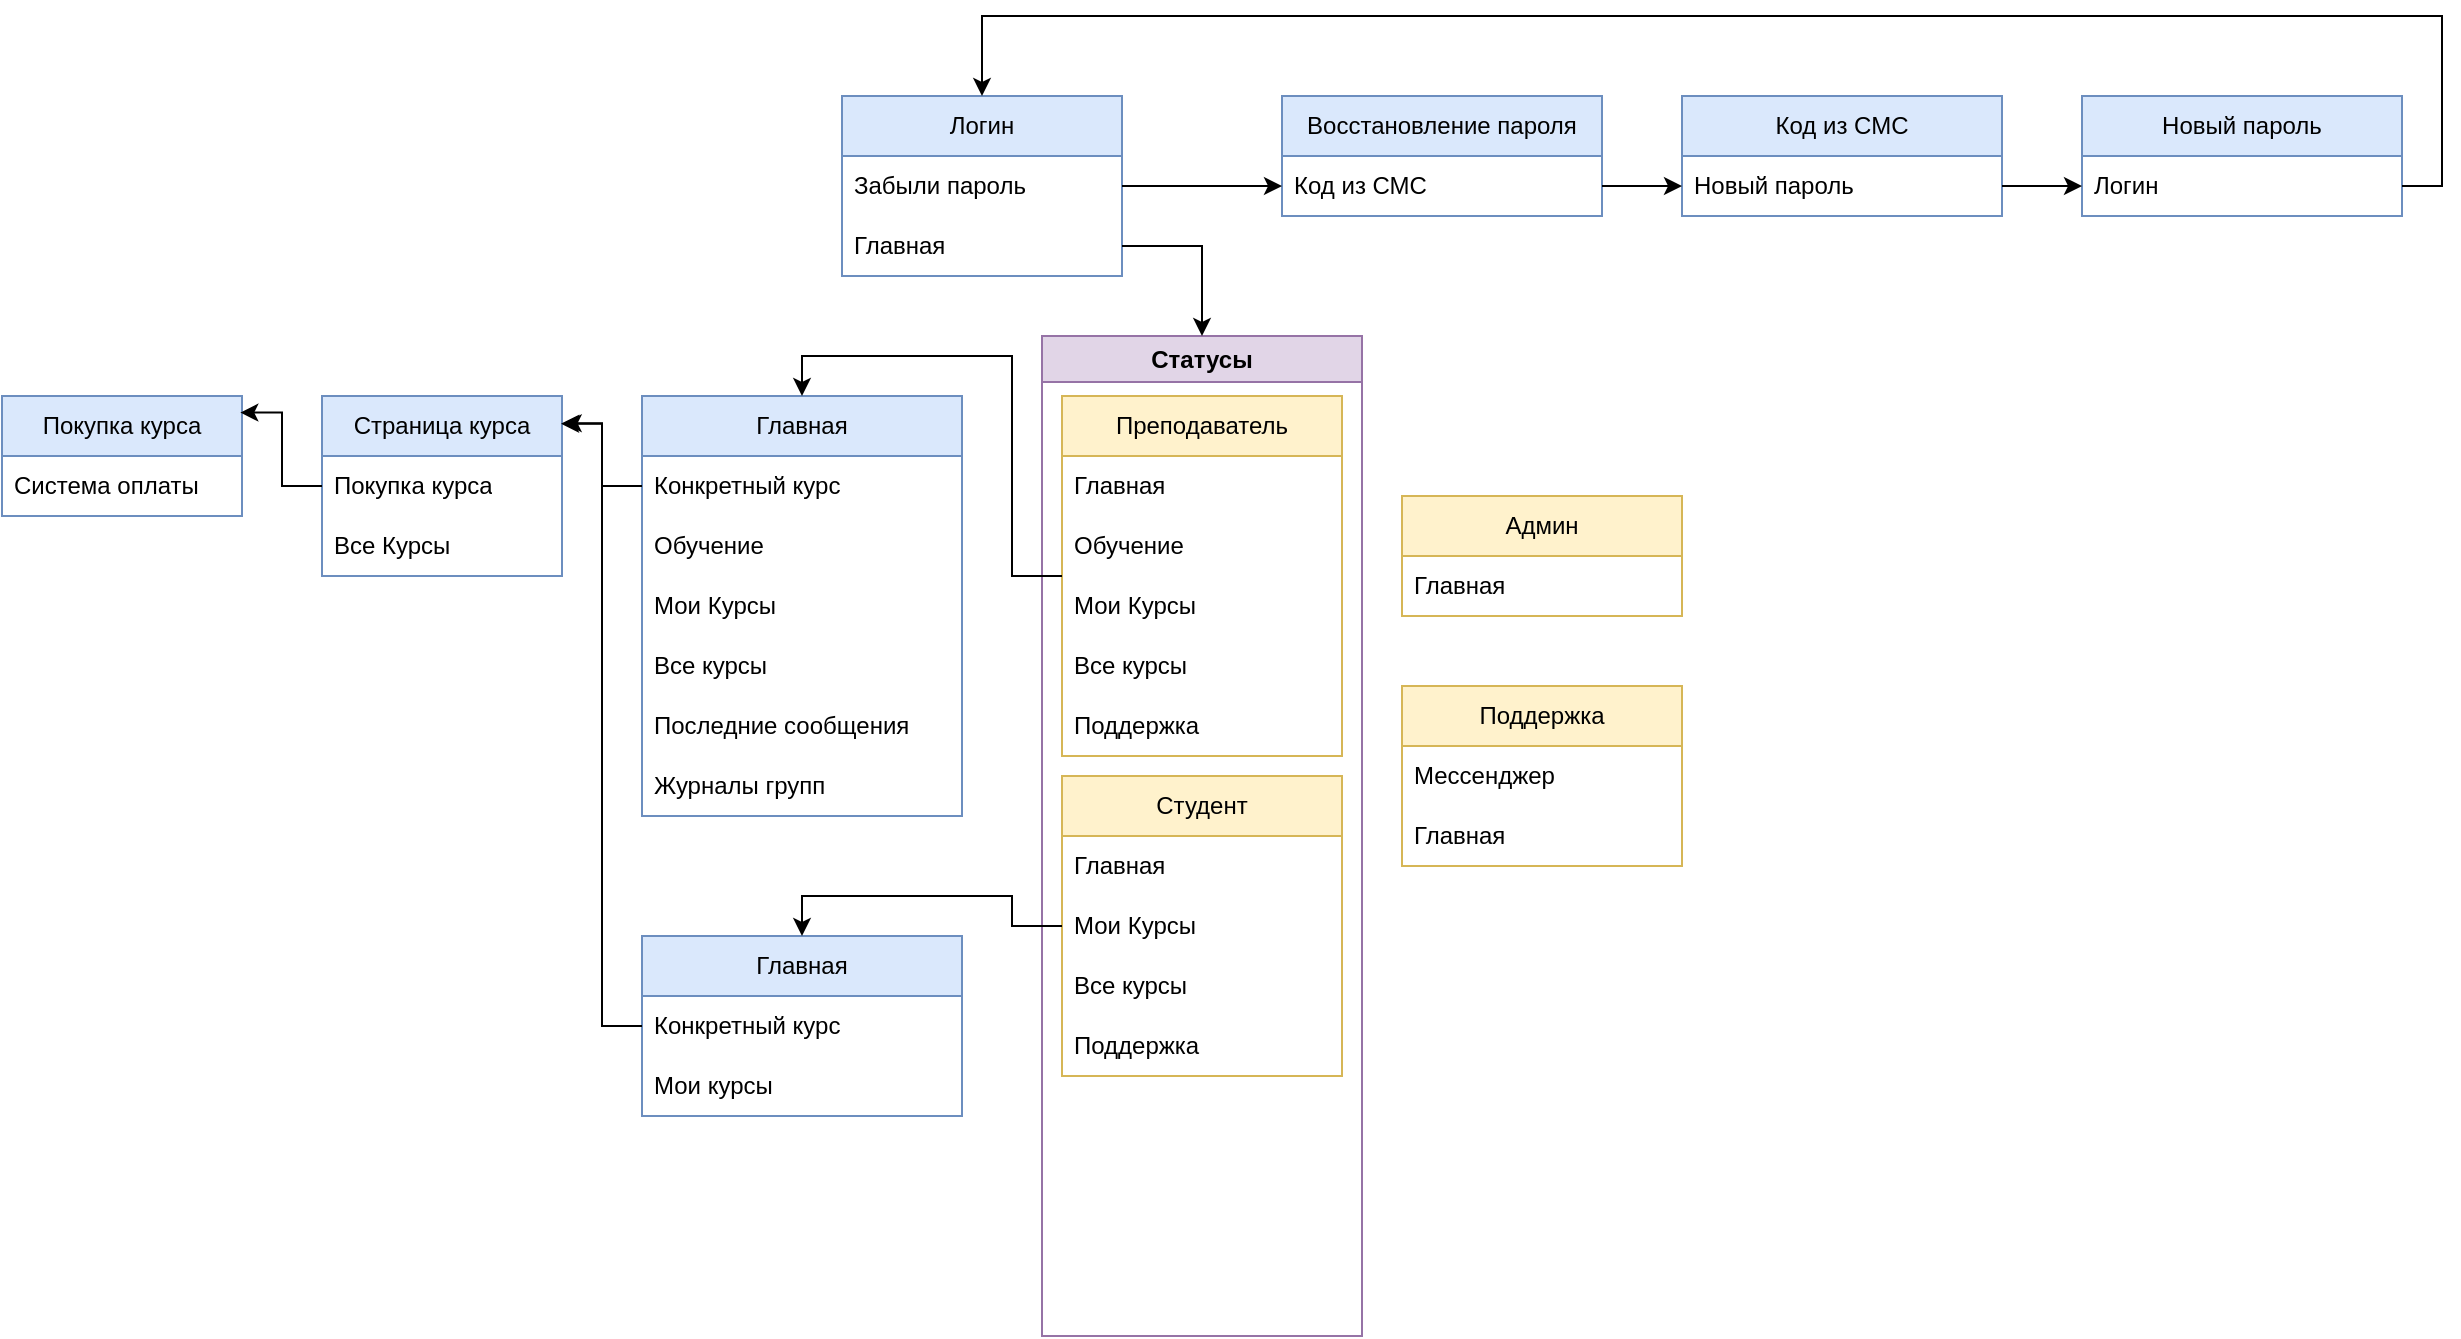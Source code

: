 <mxfile version="24.1.0" type="device">
  <diagram name="Страница — 1" id="XQbxhbRY2giqBYxCYAPw">
    <mxGraphModel dx="1935" dy="916" grid="1" gridSize="10" guides="1" tooltips="1" connect="1" arrows="1" fold="1" page="1" pageScale="1" pageWidth="827" pageHeight="1169" math="0" shadow="0">
      <root>
        <mxCell id="0" />
        <mxCell id="1" parent="0" />
        <mxCell id="uiIOm3p3Rldir_jnkp8m-1" value="Логин" style="swimlane;fontStyle=0;childLayout=stackLayout;horizontal=1;startSize=30;horizontalStack=0;resizeParent=1;resizeParentMax=0;resizeLast=0;collapsible=1;marginBottom=0;whiteSpace=wrap;html=1;fillColor=#dae8fc;strokeColor=#6c8ebf;" vertex="1" parent="1">
          <mxGeometry x="180" y="200" width="140" height="90" as="geometry" />
        </mxCell>
        <mxCell id="uiIOm3p3Rldir_jnkp8m-2" value="Забыли пароль" style="text;strokeColor=none;fillColor=none;align=left;verticalAlign=middle;spacingLeft=4;spacingRight=4;overflow=hidden;points=[[0,0.5],[1,0.5]];portConstraint=eastwest;rotatable=0;whiteSpace=wrap;html=1;" vertex="1" parent="uiIOm3p3Rldir_jnkp8m-1">
          <mxGeometry y="30" width="140" height="30" as="geometry" />
        </mxCell>
        <mxCell id="uiIOm3p3Rldir_jnkp8m-11" value="Главная" style="text;strokeColor=none;fillColor=none;align=left;verticalAlign=middle;spacingLeft=4;spacingRight=4;overflow=hidden;points=[[0,0.5],[1,0.5]];portConstraint=eastwest;rotatable=0;whiteSpace=wrap;html=1;" vertex="1" parent="uiIOm3p3Rldir_jnkp8m-1">
          <mxGeometry y="60" width="140" height="30" as="geometry" />
        </mxCell>
        <mxCell id="uiIOm3p3Rldir_jnkp8m-6" value="Восстановление пароля" style="swimlane;fontStyle=0;childLayout=stackLayout;horizontal=1;startSize=30;horizontalStack=0;resizeParent=1;resizeParentMax=0;resizeLast=0;collapsible=1;marginBottom=0;whiteSpace=wrap;html=1;fillColor=#dae8fc;strokeColor=#6c8ebf;" vertex="1" parent="1">
          <mxGeometry x="400" y="200" width="160" height="60" as="geometry" />
        </mxCell>
        <mxCell id="uiIOm3p3Rldir_jnkp8m-8" value="Код из СМС" style="text;strokeColor=none;fillColor=none;align=left;verticalAlign=middle;spacingLeft=4;spacingRight=4;overflow=hidden;points=[[0,0.5],[1,0.5]];portConstraint=eastwest;rotatable=0;whiteSpace=wrap;html=1;" vertex="1" parent="uiIOm3p3Rldir_jnkp8m-6">
          <mxGeometry y="30" width="160" height="30" as="geometry" />
        </mxCell>
        <mxCell id="uiIOm3p3Rldir_jnkp8m-10" value="" style="edgeStyle=orthogonalEdgeStyle;rounded=0;orthogonalLoop=1;jettySize=auto;html=1;" edge="1" parent="1" source="uiIOm3p3Rldir_jnkp8m-2" target="uiIOm3p3Rldir_jnkp8m-8">
          <mxGeometry relative="1" as="geometry" />
        </mxCell>
        <mxCell id="uiIOm3p3Rldir_jnkp8m-13" value="Статусы" style="swimlane;whiteSpace=wrap;html=1;fillColor=#e1d5e7;strokeColor=#9673a6;" vertex="1" parent="1">
          <mxGeometry x="280" y="320" width="160" height="500" as="geometry" />
        </mxCell>
        <mxCell id="uiIOm3p3Rldir_jnkp8m-18" value="Преподаватель" style="swimlane;fontStyle=0;childLayout=stackLayout;horizontal=1;startSize=30;horizontalStack=0;resizeParent=1;resizeParentMax=0;resizeLast=0;collapsible=1;marginBottom=0;whiteSpace=wrap;html=1;fillColor=#fff2cc;strokeColor=#d6b656;" vertex="1" parent="uiIOm3p3Rldir_jnkp8m-13">
          <mxGeometry x="10" y="30" width="140" height="180" as="geometry" />
        </mxCell>
        <mxCell id="uiIOm3p3Rldir_jnkp8m-52" value="Главная" style="text;strokeColor=none;fillColor=none;align=left;verticalAlign=middle;spacingLeft=4;spacingRight=4;overflow=hidden;points=[[0,0.5],[1,0.5]];portConstraint=eastwest;rotatable=0;whiteSpace=wrap;html=1;" vertex="1" parent="uiIOm3p3Rldir_jnkp8m-18">
          <mxGeometry y="30" width="140" height="30" as="geometry" />
        </mxCell>
        <mxCell id="uiIOm3p3Rldir_jnkp8m-20" value="Обучение" style="text;strokeColor=none;fillColor=none;align=left;verticalAlign=middle;spacingLeft=4;spacingRight=4;overflow=hidden;points=[[0,0.5],[1,0.5]];portConstraint=eastwest;rotatable=0;whiteSpace=wrap;html=1;" vertex="1" parent="uiIOm3p3Rldir_jnkp8m-18">
          <mxGeometry y="60" width="140" height="30" as="geometry" />
        </mxCell>
        <mxCell id="uiIOm3p3Rldir_jnkp8m-83" value="Мои Курсы" style="text;strokeColor=none;fillColor=none;align=left;verticalAlign=middle;spacingLeft=4;spacingRight=4;overflow=hidden;points=[[0,0.5],[1,0.5]];portConstraint=eastwest;rotatable=0;whiteSpace=wrap;html=1;" vertex="1" parent="uiIOm3p3Rldir_jnkp8m-18">
          <mxGeometry y="90" width="140" height="30" as="geometry" />
        </mxCell>
        <mxCell id="uiIOm3p3Rldir_jnkp8m-91" value="Все курсы" style="text;strokeColor=none;fillColor=none;align=left;verticalAlign=middle;spacingLeft=4;spacingRight=4;overflow=hidden;points=[[0,0.5],[1,0.5]];portConstraint=eastwest;rotatable=0;whiteSpace=wrap;html=1;" vertex="1" parent="uiIOm3p3Rldir_jnkp8m-18">
          <mxGeometry y="120" width="140" height="30" as="geometry" />
        </mxCell>
        <mxCell id="uiIOm3p3Rldir_jnkp8m-48" value="Поддержка" style="text;strokeColor=none;fillColor=none;align=left;verticalAlign=middle;spacingLeft=4;spacingRight=4;overflow=hidden;points=[[0,0.5],[1,0.5]];portConstraint=eastwest;rotatable=0;whiteSpace=wrap;html=1;" vertex="1" parent="uiIOm3p3Rldir_jnkp8m-18">
          <mxGeometry y="150" width="140" height="30" as="geometry" />
        </mxCell>
        <mxCell id="uiIOm3p3Rldir_jnkp8m-21" value="Студент" style="swimlane;fontStyle=0;childLayout=stackLayout;horizontal=1;startSize=30;horizontalStack=0;resizeParent=1;resizeParentMax=0;resizeLast=0;collapsible=1;marginBottom=0;whiteSpace=wrap;html=1;fillColor=#fff2cc;strokeColor=#d6b656;" vertex="1" parent="uiIOm3p3Rldir_jnkp8m-13">
          <mxGeometry x="10" y="220" width="140" height="150" as="geometry" />
        </mxCell>
        <mxCell id="uiIOm3p3Rldir_jnkp8m-22" value="Главная" style="text;strokeColor=none;fillColor=none;align=left;verticalAlign=middle;spacingLeft=4;spacingRight=4;overflow=hidden;points=[[0,0.5],[1,0.5]];portConstraint=eastwest;rotatable=0;whiteSpace=wrap;html=1;" vertex="1" parent="uiIOm3p3Rldir_jnkp8m-21">
          <mxGeometry y="30" width="140" height="30" as="geometry" />
        </mxCell>
        <mxCell id="uiIOm3p3Rldir_jnkp8m-43" value="Мои Курсы" style="text;strokeColor=none;fillColor=none;align=left;verticalAlign=middle;spacingLeft=4;spacingRight=4;overflow=hidden;points=[[0,0.5],[1,0.5]];portConstraint=eastwest;rotatable=0;whiteSpace=wrap;html=1;" vertex="1" parent="uiIOm3p3Rldir_jnkp8m-21">
          <mxGeometry y="60" width="140" height="30" as="geometry" />
        </mxCell>
        <mxCell id="uiIOm3p3Rldir_jnkp8m-84" value="Все курсы" style="text;strokeColor=none;fillColor=none;align=left;verticalAlign=middle;spacingLeft=4;spacingRight=4;overflow=hidden;points=[[0,0.5],[1,0.5]];portConstraint=eastwest;rotatable=0;whiteSpace=wrap;html=1;" vertex="1" parent="uiIOm3p3Rldir_jnkp8m-21">
          <mxGeometry y="90" width="140" height="30" as="geometry" />
        </mxCell>
        <mxCell id="uiIOm3p3Rldir_jnkp8m-23" value="Поддержка" style="text;strokeColor=none;fillColor=none;align=left;verticalAlign=middle;spacingLeft=4;spacingRight=4;overflow=hidden;points=[[0,0.5],[1,0.5]];portConstraint=eastwest;rotatable=0;whiteSpace=wrap;html=1;" vertex="1" parent="uiIOm3p3Rldir_jnkp8m-21">
          <mxGeometry y="120" width="140" height="30" as="geometry" />
        </mxCell>
        <mxCell id="uiIOm3p3Rldir_jnkp8m-14" style="edgeStyle=orthogonalEdgeStyle;rounded=0;orthogonalLoop=1;jettySize=auto;html=1;" edge="1" parent="1" source="uiIOm3p3Rldir_jnkp8m-11" target="uiIOm3p3Rldir_jnkp8m-13">
          <mxGeometry relative="1" as="geometry" />
        </mxCell>
        <mxCell id="uiIOm3p3Rldir_jnkp8m-31" value="Код из СМС" style="swimlane;fontStyle=0;childLayout=stackLayout;horizontal=1;startSize=30;horizontalStack=0;resizeParent=1;resizeParentMax=0;resizeLast=0;collapsible=1;marginBottom=0;whiteSpace=wrap;html=1;fillColor=#dae8fc;strokeColor=#6c8ebf;" vertex="1" parent="1">
          <mxGeometry x="600" y="200" width="160" height="60" as="geometry" />
        </mxCell>
        <mxCell id="uiIOm3p3Rldir_jnkp8m-32" value="Новый пароль" style="text;strokeColor=none;fillColor=none;align=left;verticalAlign=middle;spacingLeft=4;spacingRight=4;overflow=hidden;points=[[0,0.5],[1,0.5]];portConstraint=eastwest;rotatable=0;whiteSpace=wrap;html=1;" vertex="1" parent="uiIOm3p3Rldir_jnkp8m-31">
          <mxGeometry y="30" width="160" height="30" as="geometry" />
        </mxCell>
        <mxCell id="uiIOm3p3Rldir_jnkp8m-33" value="Новый пароль" style="swimlane;fontStyle=0;childLayout=stackLayout;horizontal=1;startSize=30;horizontalStack=0;resizeParent=1;resizeParentMax=0;resizeLast=0;collapsible=1;marginBottom=0;whiteSpace=wrap;html=1;fillColor=#dae8fc;strokeColor=#6c8ebf;" vertex="1" parent="1">
          <mxGeometry x="800" y="200" width="160" height="60" as="geometry" />
        </mxCell>
        <mxCell id="uiIOm3p3Rldir_jnkp8m-34" value="Логин" style="text;strokeColor=none;fillColor=none;align=left;verticalAlign=middle;spacingLeft=4;spacingRight=4;overflow=hidden;points=[[0,0.5],[1,0.5]];portConstraint=eastwest;rotatable=0;whiteSpace=wrap;html=1;" vertex="1" parent="uiIOm3p3Rldir_jnkp8m-33">
          <mxGeometry y="30" width="160" height="30" as="geometry" />
        </mxCell>
        <mxCell id="uiIOm3p3Rldir_jnkp8m-36" value="" style="edgeStyle=orthogonalEdgeStyle;rounded=0;orthogonalLoop=1;jettySize=auto;html=1;" edge="1" parent="1" source="uiIOm3p3Rldir_jnkp8m-8" target="uiIOm3p3Rldir_jnkp8m-32">
          <mxGeometry relative="1" as="geometry" />
        </mxCell>
        <mxCell id="uiIOm3p3Rldir_jnkp8m-37" value="" style="edgeStyle=orthogonalEdgeStyle;rounded=0;orthogonalLoop=1;jettySize=auto;html=1;" edge="1" parent="1" source="uiIOm3p3Rldir_jnkp8m-32" target="uiIOm3p3Rldir_jnkp8m-34">
          <mxGeometry relative="1" as="geometry" />
        </mxCell>
        <mxCell id="uiIOm3p3Rldir_jnkp8m-39" style="edgeStyle=orthogonalEdgeStyle;rounded=0;orthogonalLoop=1;jettySize=auto;html=1;entryX=0.5;entryY=0;entryDx=0;entryDy=0;" edge="1" parent="1" source="uiIOm3p3Rldir_jnkp8m-34" target="uiIOm3p3Rldir_jnkp8m-1">
          <mxGeometry relative="1" as="geometry">
            <mxPoint x="960" y="80" as="targetPoint" />
            <Array as="points">
              <mxPoint x="980" y="245" />
              <mxPoint x="980" y="160" />
              <mxPoint x="250" y="160" />
            </Array>
          </mxGeometry>
        </mxCell>
        <mxCell id="uiIOm3p3Rldir_jnkp8m-44" value="Поддержка" style="swimlane;fontStyle=0;childLayout=stackLayout;horizontal=1;startSize=30;horizontalStack=0;resizeParent=1;resizeParentMax=0;resizeLast=0;collapsible=1;marginBottom=0;whiteSpace=wrap;html=1;fillColor=#fff2cc;strokeColor=#d6b656;" vertex="1" parent="1">
          <mxGeometry x="460" y="495" width="140" height="90" as="geometry" />
        </mxCell>
        <mxCell id="uiIOm3p3Rldir_jnkp8m-45" value="Мессенджер" style="text;strokeColor=none;fillColor=none;align=left;verticalAlign=middle;spacingLeft=4;spacingRight=4;overflow=hidden;points=[[0,0.5],[1,0.5]];portConstraint=eastwest;rotatable=0;whiteSpace=wrap;html=1;" vertex="1" parent="uiIOm3p3Rldir_jnkp8m-44">
          <mxGeometry y="30" width="140" height="30" as="geometry" />
        </mxCell>
        <mxCell id="uiIOm3p3Rldir_jnkp8m-46" value="Главная" style="text;strokeColor=none;fillColor=none;align=left;verticalAlign=middle;spacingLeft=4;spacingRight=4;overflow=hidden;points=[[0,0.5],[1,0.5]];portConstraint=eastwest;rotatable=0;whiteSpace=wrap;html=1;" vertex="1" parent="uiIOm3p3Rldir_jnkp8m-44">
          <mxGeometry y="60" width="140" height="30" as="geometry" />
        </mxCell>
        <mxCell id="uiIOm3p3Rldir_jnkp8m-54" value="Главная" style="swimlane;fontStyle=0;childLayout=stackLayout;horizontal=1;startSize=30;horizontalStack=0;resizeParent=1;resizeParentMax=0;resizeLast=0;collapsible=1;marginBottom=0;whiteSpace=wrap;html=1;fillColor=#dae8fc;strokeColor=#6c8ebf;" vertex="1" parent="1">
          <mxGeometry x="80" y="350" width="160" height="210" as="geometry" />
        </mxCell>
        <mxCell id="uiIOm3p3Rldir_jnkp8m-55" value="Конкретный курс" style="text;strokeColor=none;fillColor=none;align=left;verticalAlign=middle;spacingLeft=4;spacingRight=4;overflow=hidden;points=[[0,0.5],[1,0.5]];portConstraint=eastwest;rotatable=0;whiteSpace=wrap;html=1;" vertex="1" parent="uiIOm3p3Rldir_jnkp8m-54">
          <mxGeometry y="30" width="160" height="30" as="geometry" />
        </mxCell>
        <mxCell id="uiIOm3p3Rldir_jnkp8m-89" value="Обучение" style="text;strokeColor=none;fillColor=none;align=left;verticalAlign=middle;spacingLeft=4;spacingRight=4;overflow=hidden;points=[[0,0.5],[1,0.5]];portConstraint=eastwest;rotatable=0;whiteSpace=wrap;html=1;" vertex="1" parent="uiIOm3p3Rldir_jnkp8m-54">
          <mxGeometry y="60" width="160" height="30" as="geometry" />
        </mxCell>
        <mxCell id="uiIOm3p3Rldir_jnkp8m-90" value="Мои Курсы" style="text;strokeColor=none;fillColor=none;align=left;verticalAlign=middle;spacingLeft=4;spacingRight=4;overflow=hidden;points=[[0,0.5],[1,0.5]];portConstraint=eastwest;rotatable=0;whiteSpace=wrap;html=1;" vertex="1" parent="uiIOm3p3Rldir_jnkp8m-54">
          <mxGeometry y="90" width="160" height="30" as="geometry" />
        </mxCell>
        <mxCell id="uiIOm3p3Rldir_jnkp8m-47" value="Все курсы" style="text;strokeColor=none;fillColor=none;align=left;verticalAlign=middle;spacingLeft=4;spacingRight=4;overflow=hidden;points=[[0,0.5],[1,0.5]];portConstraint=eastwest;rotatable=0;whiteSpace=wrap;html=1;" vertex="1" parent="uiIOm3p3Rldir_jnkp8m-54">
          <mxGeometry y="120" width="160" height="30" as="geometry" />
        </mxCell>
        <mxCell id="uiIOm3p3Rldir_jnkp8m-56" value="Последние сообщения" style="text;strokeColor=none;fillColor=none;align=left;verticalAlign=middle;spacingLeft=4;spacingRight=4;overflow=hidden;points=[[0,0.5],[1,0.5]];portConstraint=eastwest;rotatable=0;whiteSpace=wrap;html=1;" vertex="1" parent="uiIOm3p3Rldir_jnkp8m-54">
          <mxGeometry y="150" width="160" height="30" as="geometry" />
        </mxCell>
        <mxCell id="uiIOm3p3Rldir_jnkp8m-57" value="Журналы групп" style="text;strokeColor=none;fillColor=none;align=left;verticalAlign=middle;spacingLeft=4;spacingRight=4;overflow=hidden;points=[[0,0.5],[1,0.5]];portConstraint=eastwest;rotatable=0;whiteSpace=wrap;html=1;" vertex="1" parent="uiIOm3p3Rldir_jnkp8m-54">
          <mxGeometry y="180" width="160" height="30" as="geometry" />
        </mxCell>
        <mxCell id="uiIOm3p3Rldir_jnkp8m-61" value="Страница курса" style="swimlane;fontStyle=0;childLayout=stackLayout;horizontal=1;startSize=30;horizontalStack=0;resizeParent=1;resizeParentMax=0;resizeLast=0;collapsible=1;marginBottom=0;whiteSpace=wrap;html=1;fillColor=#dae8fc;strokeColor=#6c8ebf;" vertex="1" parent="1">
          <mxGeometry x="-80" y="350" width="120" height="90" as="geometry" />
        </mxCell>
        <mxCell id="uiIOm3p3Rldir_jnkp8m-63" value="Покупка курса" style="text;strokeColor=none;fillColor=none;align=left;verticalAlign=middle;spacingLeft=4;spacingRight=4;overflow=hidden;points=[[0,0.5],[1,0.5]];portConstraint=eastwest;rotatable=0;whiteSpace=wrap;html=1;" vertex="1" parent="uiIOm3p3Rldir_jnkp8m-61">
          <mxGeometry y="30" width="120" height="30" as="geometry" />
        </mxCell>
        <mxCell id="uiIOm3p3Rldir_jnkp8m-62" value="Все Курсы" style="text;strokeColor=none;fillColor=none;align=left;verticalAlign=middle;spacingLeft=4;spacingRight=4;overflow=hidden;points=[[0,0.5],[1,0.5]];portConstraint=eastwest;rotatable=0;whiteSpace=wrap;html=1;" vertex="1" parent="uiIOm3p3Rldir_jnkp8m-61">
          <mxGeometry y="60" width="120" height="30" as="geometry" />
        </mxCell>
        <mxCell id="uiIOm3p3Rldir_jnkp8m-68" style="edgeStyle=orthogonalEdgeStyle;rounded=0;orthogonalLoop=1;jettySize=auto;html=1;entryX=0.996;entryY=0.154;entryDx=0;entryDy=0;entryPerimeter=0;" edge="1" parent="1" source="uiIOm3p3Rldir_jnkp8m-55" target="uiIOm3p3Rldir_jnkp8m-61">
          <mxGeometry relative="1" as="geometry" />
        </mxCell>
        <mxCell id="uiIOm3p3Rldir_jnkp8m-70" value="Покупка курса" style="swimlane;fontStyle=0;childLayout=stackLayout;horizontal=1;startSize=30;horizontalStack=0;resizeParent=1;resizeParentMax=0;resizeLast=0;collapsible=1;marginBottom=0;whiteSpace=wrap;html=1;fillColor=#dae8fc;strokeColor=#6c8ebf;" vertex="1" parent="1">
          <mxGeometry x="-240" y="350" width="120" height="60" as="geometry" />
        </mxCell>
        <mxCell id="uiIOm3p3Rldir_jnkp8m-73" value="Система оплаты" style="text;strokeColor=none;fillColor=none;align=left;verticalAlign=middle;spacingLeft=4;spacingRight=4;overflow=hidden;points=[[0,0.5],[1,0.5]];portConstraint=eastwest;rotatable=0;whiteSpace=wrap;html=1;" vertex="1" parent="uiIOm3p3Rldir_jnkp8m-70">
          <mxGeometry y="30" width="120" height="30" as="geometry" />
        </mxCell>
        <mxCell id="uiIOm3p3Rldir_jnkp8m-69" style="edgeStyle=orthogonalEdgeStyle;rounded=0;orthogonalLoop=1;jettySize=auto;html=1;entryX=0.993;entryY=0.138;entryDx=0;entryDy=0;entryPerimeter=0;" edge="1" parent="1" source="uiIOm3p3Rldir_jnkp8m-63" target="uiIOm3p3Rldir_jnkp8m-70">
          <mxGeometry relative="1" as="geometry">
            <mxPoint x="-150" y="555" as="targetPoint" />
          </mxGeometry>
        </mxCell>
        <mxCell id="uiIOm3p3Rldir_jnkp8m-15" value="Админ" style="swimlane;fontStyle=0;childLayout=stackLayout;horizontal=1;startSize=30;horizontalStack=0;resizeParent=1;resizeParentMax=0;resizeLast=0;collapsible=1;marginBottom=0;whiteSpace=wrap;html=1;fillColor=#fff2cc;strokeColor=#d6b656;" vertex="1" parent="1">
          <mxGeometry x="460" y="400" width="140" height="60" as="geometry" />
        </mxCell>
        <mxCell id="uiIOm3p3Rldir_jnkp8m-17" value="Главная" style="text;strokeColor=none;fillColor=none;align=left;verticalAlign=middle;spacingLeft=4;spacingRight=4;overflow=hidden;points=[[0,0.5],[1,0.5]];portConstraint=eastwest;rotatable=0;whiteSpace=wrap;html=1;" vertex="1" parent="uiIOm3p3Rldir_jnkp8m-15">
          <mxGeometry y="30" width="140" height="30" as="geometry" />
        </mxCell>
        <mxCell id="uiIOm3p3Rldir_jnkp8m-75" value="Главная" style="swimlane;fontStyle=0;childLayout=stackLayout;horizontal=1;startSize=30;horizontalStack=0;resizeParent=1;resizeParentMax=0;resizeLast=0;collapsible=1;marginBottom=0;whiteSpace=wrap;html=1;fillColor=#dae8fc;strokeColor=#6c8ebf;" vertex="1" parent="1">
          <mxGeometry x="80" y="620" width="160" height="90" as="geometry" />
        </mxCell>
        <mxCell id="uiIOm3p3Rldir_jnkp8m-81" value="Конкретный курс" style="text;strokeColor=none;fillColor=none;align=left;verticalAlign=middle;spacingLeft=4;spacingRight=4;overflow=hidden;points=[[0,0.5],[1,0.5]];portConstraint=eastwest;rotatable=0;whiteSpace=wrap;html=1;" vertex="1" parent="uiIOm3p3Rldir_jnkp8m-75">
          <mxGeometry y="30" width="160" height="30" as="geometry" />
        </mxCell>
        <mxCell id="uiIOm3p3Rldir_jnkp8m-76" value="Мои курсы" style="text;strokeColor=none;fillColor=none;align=left;verticalAlign=middle;spacingLeft=4;spacingRight=4;overflow=hidden;points=[[0,0.5],[1,0.5]];portConstraint=eastwest;rotatable=0;whiteSpace=wrap;html=1;" vertex="1" parent="uiIOm3p3Rldir_jnkp8m-75">
          <mxGeometry y="60" width="160" height="30" as="geometry" />
        </mxCell>
        <mxCell id="uiIOm3p3Rldir_jnkp8m-82" style="edgeStyle=orthogonalEdgeStyle;rounded=0;orthogonalLoop=1;jettySize=auto;html=1;entryX=1.007;entryY=0.151;entryDx=0;entryDy=0;entryPerimeter=0;" edge="1" parent="1" source="uiIOm3p3Rldir_jnkp8m-81" target="uiIOm3p3Rldir_jnkp8m-61">
          <mxGeometry relative="1" as="geometry" />
        </mxCell>
        <mxCell id="uiIOm3p3Rldir_jnkp8m-87" style="edgeStyle=orthogonalEdgeStyle;rounded=0;orthogonalLoop=1;jettySize=auto;html=1;entryX=0.5;entryY=0;entryDx=0;entryDy=0;" edge="1" parent="1" source="uiIOm3p3Rldir_jnkp8m-18" target="uiIOm3p3Rldir_jnkp8m-54">
          <mxGeometry relative="1" as="geometry" />
        </mxCell>
        <mxCell id="uiIOm3p3Rldir_jnkp8m-88" style="edgeStyle=orthogonalEdgeStyle;rounded=0;orthogonalLoop=1;jettySize=auto;html=1;entryX=0.5;entryY=0;entryDx=0;entryDy=0;" edge="1" parent="1" source="uiIOm3p3Rldir_jnkp8m-21" target="uiIOm3p3Rldir_jnkp8m-75">
          <mxGeometry relative="1" as="geometry" />
        </mxCell>
      </root>
    </mxGraphModel>
  </diagram>
</mxfile>
